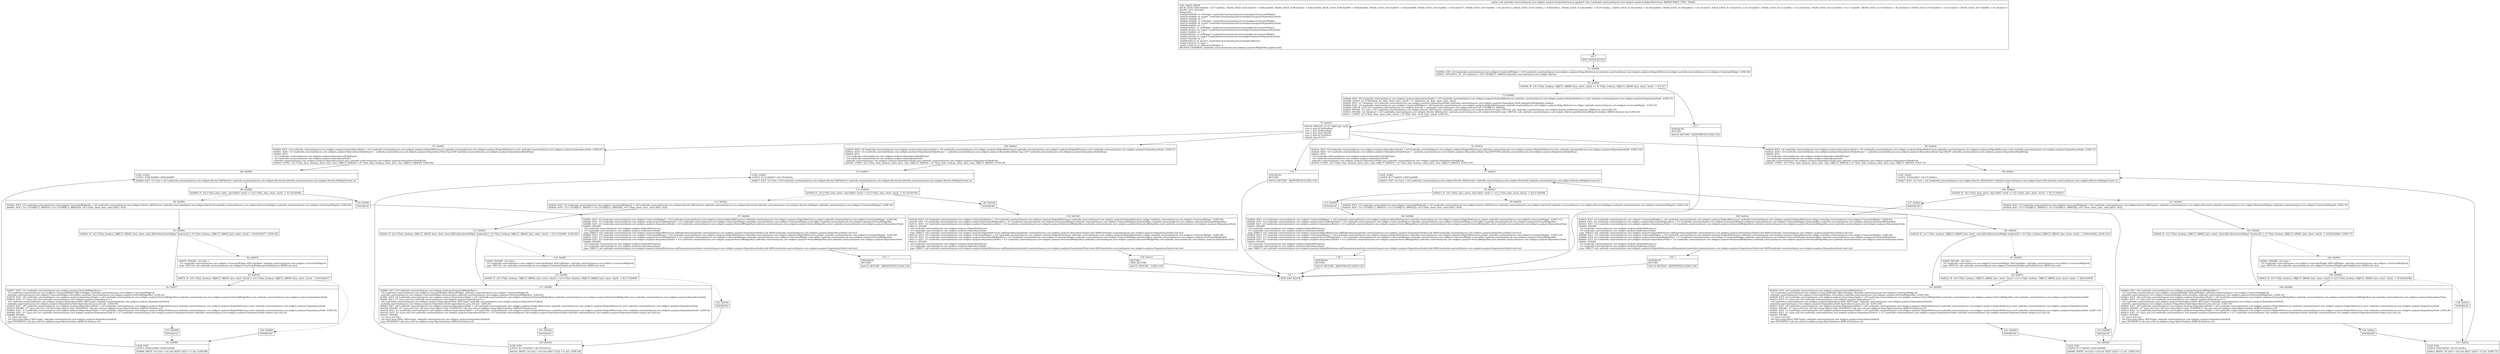 digraph "CFG forandroidx.constraintlayout.core.widgets.analyzer.HelperReferences.apply()V" {
Node_69 [shape=record,label="{69\:\ ?|MTH_ENTER_BLOCK\l}"];
Node_71 [shape=record,label="{71\:\ 0x0000|0x0000: IGET  (r0 I:androidx.constraintlayout.core.widgets.ConstraintWidget) = (r9 I:androidx.constraintlayout.core.widgets.analyzer.HelperReferences) androidx.constraintlayout.core.widgets.analyzer.HelperReferences.widget androidx.constraintlayout.core.widgets.ConstraintWidget  (LINE:50)\l0x0002: INSTANCE_OF  (r0 I:boolean) = (r0 I:??[OBJECT, ARRAY]) androidx.constraintlayout.core.widgets.Barrier \l}"];
Node_72 [shape=record,label="{72\:\ 0x0004|0x0004: IF  (r0 I:??[int, boolean, OBJECT, ARRAY, byte, short, char]) == (0 ??[int, boolean, OBJECT, ARRAY, byte, short, char])  \-\> B:133:? \l}"];
Node_73 [shape=record,label="{73\:\ 0x0006|0x0006: IGET  (r0 I:androidx.constraintlayout.core.widgets.analyzer.DependencyNode) = (r9 I:androidx.constraintlayout.core.widgets.analyzer.HelperReferences) androidx.constraintlayout.core.widgets.analyzer.HelperReferences.start androidx.constraintlayout.core.widgets.analyzer.DependencyNode  (LINE:51)\l0x0008: CONST  (r1 I:??[boolean, int, float, short, byte, char]) = (1 ??[boolean, int, float, short, byte, char]) \l0x0009: IPUT  (r1 I:boolean), (r0 I:androidx.constraintlayout.core.widgets.analyzer.DependencyNode) androidx.constraintlayout.core.widgets.analyzer.DependencyNode.delegateToWidgetRun boolean \l0x000b: IGET  (r0 I:androidx.constraintlayout.core.widgets.ConstraintWidget) = (r9 I:androidx.constraintlayout.core.widgets.analyzer.HelperReferences) androidx.constraintlayout.core.widgets.analyzer.HelperReferences.widget androidx.constraintlayout.core.widgets.ConstraintWidget  (LINE:52)\l0x000d: CHECK_CAST (r0 I:androidx.constraintlayout.core.widgets.Barrier) = (androidx.constraintlayout.core.widgets.Barrier) (r0 I:??[OBJECT, ARRAY]) \l0x000f: INVOKE  (r1 I:int) = (r0 I:androidx.constraintlayout.core.widgets.Barrier A[D('barrier' androidx.constraintlayout.core.widgets.Barrier)]) type: VIRTUAL call: androidx.constraintlayout.core.widgets.Barrier.getBarrierType():int A[MD:():int (m)] (LINE:53)\l0x0013: INVOKE  (r2 I:boolean) = (r0 I:androidx.constraintlayout.core.widgets.Barrier A[D('barrier' androidx.constraintlayout.core.widgets.Barrier)]) type: VIRTUAL call: androidx.constraintlayout.core.widgets.Barrier.getAllowsGoneWidget():boolean A[MD:():boolean (m)] (LINE:54)\l0x0017: CONST  (r3 I:??[int, float, short, byte, char]) = (8 ??[int, float, short, byte, char])  (LINE:55)\l}"];
Node_74 [shape=record,label="{74\:\ 0x0019|0x0019: SWITCH  (r1 I:?? A[D('type' int)])\l case 0: goto B:109:0x00e0\l case 1: goto B:98:0x00a0\l case 2: goto B:87:0x005f\l case 3: goto B:76:0x001e\l default: goto B:137:? \l}"];
Node_76 [shape=record,label="{76\:\ 0x001e|0x001e: IGET  (r4 I:androidx.constraintlayout.core.widgets.analyzer.DependencyNode) = (r9 I:androidx.constraintlayout.core.widgets.analyzer.HelperReferences) androidx.constraintlayout.core.widgets.analyzer.HelperReferences.start androidx.constraintlayout.core.widgets.analyzer.DependencyNode  (LINE:102)\l0x0020: SGET  (r5 I:androidx.constraintlayout.core.widgets.analyzer.DependencyNode$Type) =  androidx.constraintlayout.core.widgets.analyzer.DependencyNode.Type.BOTTOM androidx.constraintlayout.core.widgets.analyzer.DependencyNode$Type \l0x0022: IPUT  \l  (r5 I:androidx.constraintlayout.core.widgets.analyzer.DependencyNode$Type)\l  (r4 I:androidx.constraintlayout.core.widgets.analyzer.DependencyNode)\l androidx.constraintlayout.core.widgets.analyzer.DependencyNode.type androidx.constraintlayout.core.widgets.analyzer.DependencyNode$Type \l0x0024: CONST  (r4 I:??[int, float, boolean, short, byte, char, OBJECT, ARRAY]) = (0 ??[int, float, boolean, short, byte, char, OBJECT, ARRAY])  (LINE:103)\l}"];
Node_77 [shape=record,label="{77\:\ 0x0025|LOOP_START\lLOOP:0: B:77:0x0025\-\>B:85:0x0048\l|0x0025: IGET  (r5 I:int) = (r0 I:androidx.constraintlayout.core.widgets.Barrier A[D('barrier' androidx.constraintlayout.core.widgets.Barrier)]) androidx.constraintlayout.core.widgets.Barrier.mWidgetsCount int \l}"];
Node_78 [shape=record,label="{78\:\ 0x0027|0x0027: IF  (r4 I:??[int, byte, short, char] A[D('i' int)]) \>= (r5 I:??[int, byte, short, char])  \-\> B:121:0x004b \l}"];
Node_79 [shape=record,label="{79\:\ 0x0029|0x0029: IGET  (r5 I:androidx.constraintlayout.core.widgets.ConstraintWidget[]) = (r0 I:androidx.constraintlayout.core.widgets.Barrier A[D('barrier' androidx.constraintlayout.core.widgets.Barrier)]) androidx.constraintlayout.core.widgets.Barrier.mWidgets androidx.constraintlayout.core.widgets.ConstraintWidget[]  (LINE:104)\l0x002b: AGET  (r5 I:??[OBJECT, ARRAY]) = (r5 I:??[OBJECT, ARRAY][]), (r4 I:??[int, short, byte, char] A[D('i' int)]) \l}"];
Node_80 [shape=record,label="{80\:\ 0x002d|0x002d: IF  (r2 I:??[int, boolean, OBJECT, ARRAY, byte, short, char] A[D('allowsGoneWidget' boolean)]) != (0 ??[int, boolean, OBJECT, ARRAY, byte, short, char])  \-\> B:84:0x0036  (LINE:105)\l}"];
Node_81 [shape=record,label="{81\:\ 0x002f|0x002f: INVOKE  (r6 I:int) = \l  (r5 I:androidx.constraintlayout.core.widgets.ConstraintWidget A[D('refwidget' androidx.constraintlayout.core.widgets.ConstraintWidget)])\l type: VIRTUAL call: androidx.constraintlayout.core.widgets.ConstraintWidget.getVisibility():int A[MD:():int (m)]\l}"];
Node_82 [shape=record,label="{82\:\ 0x0033|0x0033: IF  (r6 I:??[int, boolean, OBJECT, ARRAY, byte, short, char]) != (r3 I:??[int, boolean, OBJECT, ARRAY, byte, short, char])  \-\> B:84:0x0036 \l}"];
Node_123 [shape=record,label="{123\:\ 0x0048|SYNTHETIC\l}"];
Node_85 [shape=record,label="{85\:\ 0x0048|LOOP_END\lLOOP:0: B:77:0x0025\-\>B:85:0x0048\l|0x0048: ARITH  (r4 I:int) = (r4 I:int A[D('i' int)]) + (1 int)  (LINE:103)\l}"];
Node_84 [shape=record,label="{84\:\ 0x0036|0x0036: IGET  (r6 I:androidx.constraintlayout.core.widgets.analyzer.VerticalWidgetRun) = \l  (r5 I:androidx.constraintlayout.core.widgets.ConstraintWidget A[D('refwidget' androidx.constraintlayout.core.widgets.ConstraintWidget)])\l androidx.constraintlayout.core.widgets.ConstraintWidget.verticalRun androidx.constraintlayout.core.widgets.analyzer.VerticalWidgetRun  (LINE:108)\l0x0038: IGET  (r6 I:androidx.constraintlayout.core.widgets.analyzer.DependencyNode) = (r6 I:androidx.constraintlayout.core.widgets.analyzer.VerticalWidgetRun) androidx.constraintlayout.core.widgets.analyzer.VerticalWidgetRun.end androidx.constraintlayout.core.widgets.analyzer.DependencyNode \l0x003a: IGET  (r7 I:java.util.List\<androidx.constraintlayout.core.widgets.analyzer.Dependency\>) = \l  (r6 I:androidx.constraintlayout.core.widgets.analyzer.DependencyNode A[D('target' androidx.constraintlayout.core.widgets.analyzer.DependencyNode)])\l androidx.constraintlayout.core.widgets.analyzer.DependencyNode.dependencies java.util.List  (LINE:109)\l0x003c: IGET  (r8 I:androidx.constraintlayout.core.widgets.analyzer.DependencyNode) = (r9 I:androidx.constraintlayout.core.widgets.analyzer.HelperReferences) androidx.constraintlayout.core.widgets.analyzer.HelperReferences.start androidx.constraintlayout.core.widgets.analyzer.DependencyNode \l0x003e: INVOKE  (r7 I:java.util.List), (r8 I:java.lang.Object) type: INTERFACE call: java.util.List.add(java.lang.Object):boolean A[MD:(E):boolean (c)]\l0x0041: IGET  (r7 I:androidx.constraintlayout.core.widgets.analyzer.DependencyNode) = (r9 I:androidx.constraintlayout.core.widgets.analyzer.HelperReferences) androidx.constraintlayout.core.widgets.analyzer.HelperReferences.start androidx.constraintlayout.core.widgets.analyzer.DependencyNode  (LINE:110)\l0x0043: IGET  (r7 I:java.util.List\<androidx.constraintlayout.core.widgets.analyzer.DependencyNode\>) = (r7 I:androidx.constraintlayout.core.widgets.analyzer.DependencyNode) androidx.constraintlayout.core.widgets.analyzer.DependencyNode.targets java.util.List \l0x0045: INVOKE  \l  (r7 I:java.util.List)\l  (r6 I:java.lang.Object A[D('target' androidx.constraintlayout.core.widgets.analyzer.DependencyNode)])\l type: INTERFACE call: java.util.List.add(java.lang.Object):boolean A[MD:(E):boolean (c)]\l}"];
Node_122 [shape=record,label="{122\:\ 0x0048|SYNTHETIC\l}"];
Node_121 [shape=record,label="{121\:\ 0x004b|SYNTHETIC\l}"];
Node_86 [shape=record,label="{86\:\ 0x004b|0x004b: IGET  (r3 I:androidx.constraintlayout.core.widgets.ConstraintWidget) = (r9 I:androidx.constraintlayout.core.widgets.analyzer.HelperReferences) androidx.constraintlayout.core.widgets.analyzer.HelperReferences.widget androidx.constraintlayout.core.widgets.ConstraintWidget  (LINE:113)\l0x004d: IGET  (r3 I:androidx.constraintlayout.core.widgets.analyzer.VerticalWidgetRun) = (r3 I:androidx.constraintlayout.core.widgets.ConstraintWidget) androidx.constraintlayout.core.widgets.ConstraintWidget.verticalRun androidx.constraintlayout.core.widgets.analyzer.VerticalWidgetRun \l0x004f: IGET  (r3 I:androidx.constraintlayout.core.widgets.analyzer.DependencyNode) = (r3 I:androidx.constraintlayout.core.widgets.analyzer.VerticalWidgetRun) androidx.constraintlayout.core.widgets.analyzer.VerticalWidgetRun.start androidx.constraintlayout.core.widgets.analyzer.DependencyNode \l0x0051: INVOKE  \l  (r9 I:androidx.constraintlayout.core.widgets.analyzer.HelperReferences)\l  (r3 I:androidx.constraintlayout.core.widgets.analyzer.DependencyNode)\l type: DIRECT call: androidx.constraintlayout.core.widgets.analyzer.HelperReferences.addDependency(androidx.constraintlayout.core.widgets.analyzer.DependencyNode):void A[MD:(androidx.constraintlayout.core.widgets.analyzer.DependencyNode):void (m)]\l0x0054: IGET  (r3 I:androidx.constraintlayout.core.widgets.ConstraintWidget) = (r9 I:androidx.constraintlayout.core.widgets.analyzer.HelperReferences) androidx.constraintlayout.core.widgets.analyzer.HelperReferences.widget androidx.constraintlayout.core.widgets.ConstraintWidget  (LINE:114)\l0x0056: IGET  (r3 I:androidx.constraintlayout.core.widgets.analyzer.VerticalWidgetRun) = (r3 I:androidx.constraintlayout.core.widgets.ConstraintWidget) androidx.constraintlayout.core.widgets.ConstraintWidget.verticalRun androidx.constraintlayout.core.widgets.analyzer.VerticalWidgetRun \l0x0058: IGET  (r3 I:androidx.constraintlayout.core.widgets.analyzer.DependencyNode) = (r3 I:androidx.constraintlayout.core.widgets.analyzer.VerticalWidgetRun) androidx.constraintlayout.core.widgets.analyzer.VerticalWidgetRun.end androidx.constraintlayout.core.widgets.analyzer.DependencyNode \l0x005a: INVOKE  \l  (r9 I:androidx.constraintlayout.core.widgets.analyzer.HelperReferences)\l  (r3 I:androidx.constraintlayout.core.widgets.analyzer.DependencyNode)\l type: DIRECT call: androidx.constraintlayout.core.widgets.analyzer.HelperReferences.addDependency(androidx.constraintlayout.core.widgets.analyzer.DependencyNode):void A[MD:(androidx.constraintlayout.core.widgets.analyzer.DependencyNode):void (m)]\l}"];
Node_134 [shape=record,label="{134\:\ ?|SYNTHETIC\lRETURN\l|0x011f: RETURN   A[SYNTHETIC] (LINE:118)\l}"];
Node_70 [shape=record,label="{70\:\ ?|MTH_EXIT_BLOCK\l}"];
Node_87 [shape=record,label="{87\:\ 0x005f|0x005f: IGET  (r4 I:androidx.constraintlayout.core.widgets.analyzer.DependencyNode) = (r9 I:androidx.constraintlayout.core.widgets.analyzer.HelperReferences) androidx.constraintlayout.core.widgets.analyzer.HelperReferences.start androidx.constraintlayout.core.widgets.analyzer.DependencyNode  (LINE:87)\l0x0061: SGET  (r5 I:androidx.constraintlayout.core.widgets.analyzer.DependencyNode$Type) =  androidx.constraintlayout.core.widgets.analyzer.DependencyNode.Type.TOP androidx.constraintlayout.core.widgets.analyzer.DependencyNode$Type \l0x0063: IPUT  \l  (r5 I:androidx.constraintlayout.core.widgets.analyzer.DependencyNode$Type)\l  (r4 I:androidx.constraintlayout.core.widgets.analyzer.DependencyNode)\l androidx.constraintlayout.core.widgets.analyzer.DependencyNode.type androidx.constraintlayout.core.widgets.analyzer.DependencyNode$Type \l0x0065: CONST  (r4 I:??[int, float, boolean, short, byte, char, OBJECT, ARRAY]) = (0 ??[int, float, boolean, short, byte, char, OBJECT, ARRAY])  (LINE:88)\l}"];
Node_88 [shape=record,label="{88\:\ 0x0066|LOOP_START\lLOOP:1: B:88:0x0066\-\>B:96:0x0089\l|0x0066: IGET  (r5 I:int) = (r0 I:androidx.constraintlayout.core.widgets.Barrier A[D('barrier' androidx.constraintlayout.core.widgets.Barrier)]) androidx.constraintlayout.core.widgets.Barrier.mWidgetsCount int \l}"];
Node_89 [shape=record,label="{89\:\ 0x0068|0x0068: IF  (r4 I:??[int, byte, short, char] A[D('i' int)]) \>= (r5 I:??[int, byte, short, char])  \-\> B:124:0x008c \l}"];
Node_90 [shape=record,label="{90\:\ 0x006a|0x006a: IGET  (r5 I:androidx.constraintlayout.core.widgets.ConstraintWidget[]) = (r0 I:androidx.constraintlayout.core.widgets.Barrier A[D('barrier' androidx.constraintlayout.core.widgets.Barrier)]) androidx.constraintlayout.core.widgets.Barrier.mWidgets androidx.constraintlayout.core.widgets.ConstraintWidget[]  (LINE:89)\l0x006c: AGET  (r5 I:??[OBJECT, ARRAY]) = (r5 I:??[OBJECT, ARRAY][]), (r4 I:??[int, short, byte, char] A[D('i' int)]) \l}"];
Node_91 [shape=record,label="{91\:\ 0x006e|0x006e: IF  (r2 I:??[int, boolean, OBJECT, ARRAY, byte, short, char] A[D('allowsGoneWidget' boolean)]) != (0 ??[int, boolean, OBJECT, ARRAY, byte, short, char])  \-\> B:95:0x0077  (LINE:90)\l}"];
Node_92 [shape=record,label="{92\:\ 0x0070|0x0070: INVOKE  (r6 I:int) = \l  (r5 I:androidx.constraintlayout.core.widgets.ConstraintWidget A[D('refwidget' androidx.constraintlayout.core.widgets.ConstraintWidget)])\l type: VIRTUAL call: androidx.constraintlayout.core.widgets.ConstraintWidget.getVisibility():int A[MD:():int (m)]\l}"];
Node_93 [shape=record,label="{93\:\ 0x0074|0x0074: IF  (r6 I:??[int, boolean, OBJECT, ARRAY, byte, short, char]) != (r3 I:??[int, boolean, OBJECT, ARRAY, byte, short, char])  \-\> B:95:0x0077 \l}"];
Node_126 [shape=record,label="{126\:\ 0x0089|SYNTHETIC\l}"];
Node_96 [shape=record,label="{96\:\ 0x0089|LOOP_END\lLOOP:1: B:88:0x0066\-\>B:96:0x0089\l|0x0089: ARITH  (r4 I:int) = (r4 I:int A[D('i' int)]) + (1 int)  (LINE:88)\l}"];
Node_95 [shape=record,label="{95\:\ 0x0077|0x0077: IGET  (r6 I:androidx.constraintlayout.core.widgets.analyzer.VerticalWidgetRun) = \l  (r5 I:androidx.constraintlayout.core.widgets.ConstraintWidget A[D('refwidget' androidx.constraintlayout.core.widgets.ConstraintWidget)])\l androidx.constraintlayout.core.widgets.ConstraintWidget.verticalRun androidx.constraintlayout.core.widgets.analyzer.VerticalWidgetRun  (LINE:93)\l0x0079: IGET  (r6 I:androidx.constraintlayout.core.widgets.analyzer.DependencyNode) = (r6 I:androidx.constraintlayout.core.widgets.analyzer.VerticalWidgetRun) androidx.constraintlayout.core.widgets.analyzer.VerticalWidgetRun.start androidx.constraintlayout.core.widgets.analyzer.DependencyNode \l0x007b: IGET  (r7 I:java.util.List\<androidx.constraintlayout.core.widgets.analyzer.Dependency\>) = \l  (r6 I:androidx.constraintlayout.core.widgets.analyzer.DependencyNode A[D('target' androidx.constraintlayout.core.widgets.analyzer.DependencyNode)])\l androidx.constraintlayout.core.widgets.analyzer.DependencyNode.dependencies java.util.List  (LINE:94)\l0x007d: IGET  (r8 I:androidx.constraintlayout.core.widgets.analyzer.DependencyNode) = (r9 I:androidx.constraintlayout.core.widgets.analyzer.HelperReferences) androidx.constraintlayout.core.widgets.analyzer.HelperReferences.start androidx.constraintlayout.core.widgets.analyzer.DependencyNode \l0x007f: INVOKE  (r7 I:java.util.List), (r8 I:java.lang.Object) type: INTERFACE call: java.util.List.add(java.lang.Object):boolean A[MD:(E):boolean (c)]\l0x0082: IGET  (r7 I:androidx.constraintlayout.core.widgets.analyzer.DependencyNode) = (r9 I:androidx.constraintlayout.core.widgets.analyzer.HelperReferences) androidx.constraintlayout.core.widgets.analyzer.HelperReferences.start androidx.constraintlayout.core.widgets.analyzer.DependencyNode  (LINE:95)\l0x0084: IGET  (r7 I:java.util.List\<androidx.constraintlayout.core.widgets.analyzer.DependencyNode\>) = (r7 I:androidx.constraintlayout.core.widgets.analyzer.DependencyNode) androidx.constraintlayout.core.widgets.analyzer.DependencyNode.targets java.util.List \l0x0086: INVOKE  \l  (r7 I:java.util.List)\l  (r6 I:java.lang.Object A[D('target' androidx.constraintlayout.core.widgets.analyzer.DependencyNode)])\l type: INTERFACE call: java.util.List.add(java.lang.Object):boolean A[MD:(E):boolean (c)]\l}"];
Node_125 [shape=record,label="{125\:\ 0x0089|SYNTHETIC\l}"];
Node_124 [shape=record,label="{124\:\ 0x008c|SYNTHETIC\l}"];
Node_97 [shape=record,label="{97\:\ 0x008c|0x008c: IGET  (r3 I:androidx.constraintlayout.core.widgets.ConstraintWidget) = (r9 I:androidx.constraintlayout.core.widgets.analyzer.HelperReferences) androidx.constraintlayout.core.widgets.analyzer.HelperReferences.widget androidx.constraintlayout.core.widgets.ConstraintWidget  (LINE:98)\l0x008e: IGET  (r3 I:androidx.constraintlayout.core.widgets.analyzer.VerticalWidgetRun) = (r3 I:androidx.constraintlayout.core.widgets.ConstraintWidget) androidx.constraintlayout.core.widgets.ConstraintWidget.verticalRun androidx.constraintlayout.core.widgets.analyzer.VerticalWidgetRun \l0x0090: IGET  (r3 I:androidx.constraintlayout.core.widgets.analyzer.DependencyNode) = (r3 I:androidx.constraintlayout.core.widgets.analyzer.VerticalWidgetRun) androidx.constraintlayout.core.widgets.analyzer.VerticalWidgetRun.start androidx.constraintlayout.core.widgets.analyzer.DependencyNode \l0x0092: INVOKE  \l  (r9 I:androidx.constraintlayout.core.widgets.analyzer.HelperReferences)\l  (r3 I:androidx.constraintlayout.core.widgets.analyzer.DependencyNode)\l type: DIRECT call: androidx.constraintlayout.core.widgets.analyzer.HelperReferences.addDependency(androidx.constraintlayout.core.widgets.analyzer.DependencyNode):void A[MD:(androidx.constraintlayout.core.widgets.analyzer.DependencyNode):void (m)]\l0x0095: IGET  (r3 I:androidx.constraintlayout.core.widgets.ConstraintWidget) = (r9 I:androidx.constraintlayout.core.widgets.analyzer.HelperReferences) androidx.constraintlayout.core.widgets.analyzer.HelperReferences.widget androidx.constraintlayout.core.widgets.ConstraintWidget  (LINE:99)\l0x0097: IGET  (r3 I:androidx.constraintlayout.core.widgets.analyzer.VerticalWidgetRun) = (r3 I:androidx.constraintlayout.core.widgets.ConstraintWidget) androidx.constraintlayout.core.widgets.ConstraintWidget.verticalRun androidx.constraintlayout.core.widgets.analyzer.VerticalWidgetRun \l0x0099: IGET  (r3 I:androidx.constraintlayout.core.widgets.analyzer.DependencyNode) = (r3 I:androidx.constraintlayout.core.widgets.analyzer.VerticalWidgetRun) androidx.constraintlayout.core.widgets.analyzer.VerticalWidgetRun.end androidx.constraintlayout.core.widgets.analyzer.DependencyNode \l0x009b: INVOKE  \l  (r9 I:androidx.constraintlayout.core.widgets.analyzer.HelperReferences)\l  (r3 I:androidx.constraintlayout.core.widgets.analyzer.DependencyNode)\l type: DIRECT call: androidx.constraintlayout.core.widgets.analyzer.HelperReferences.addDependency(androidx.constraintlayout.core.widgets.analyzer.DependencyNode):void A[MD:(androidx.constraintlayout.core.widgets.analyzer.DependencyNode):void (m)]\l}"];
Node_135 [shape=record,label="{135\:\ ?|SYNTHETIC\lRETURN\l|0x011f: RETURN   A[SYNTHETIC] (LINE:118)\l}"];
Node_98 [shape=record,label="{98\:\ 0x00a0|0x00a0: IGET  (r4 I:androidx.constraintlayout.core.widgets.analyzer.DependencyNode) = (r9 I:androidx.constraintlayout.core.widgets.analyzer.HelperReferences) androidx.constraintlayout.core.widgets.analyzer.HelperReferences.start androidx.constraintlayout.core.widgets.analyzer.DependencyNode  (LINE:72)\l0x00a2: SGET  (r5 I:androidx.constraintlayout.core.widgets.analyzer.DependencyNode$Type) =  androidx.constraintlayout.core.widgets.analyzer.DependencyNode.Type.RIGHT androidx.constraintlayout.core.widgets.analyzer.DependencyNode$Type \l0x00a4: IPUT  \l  (r5 I:androidx.constraintlayout.core.widgets.analyzer.DependencyNode$Type)\l  (r4 I:androidx.constraintlayout.core.widgets.analyzer.DependencyNode)\l androidx.constraintlayout.core.widgets.analyzer.DependencyNode.type androidx.constraintlayout.core.widgets.analyzer.DependencyNode$Type \l0x00a6: CONST  (r4 I:??[int, float, boolean, short, byte, char, OBJECT, ARRAY]) = (0 ??[int, float, boolean, short, byte, char, OBJECT, ARRAY])  (LINE:73)\l}"];
Node_99 [shape=record,label="{99\:\ 0x00a7|LOOP_START\lLOOP:2: B:99:0x00a7\-\>B:107:0x00ca\l|0x00a7: IGET  (r5 I:int) = (r0 I:androidx.constraintlayout.core.widgets.Barrier A[D('barrier' androidx.constraintlayout.core.widgets.Barrier)]) androidx.constraintlayout.core.widgets.Barrier.mWidgetsCount int \l}"];
Node_100 [shape=record,label="{100\:\ 0x00a9|0x00a9: IF  (r4 I:??[int, byte, short, char] A[D('i' int)]) \>= (r5 I:??[int, byte, short, char])  \-\> B:127:0x00cd \l}"];
Node_101 [shape=record,label="{101\:\ 0x00ab|0x00ab: IGET  (r5 I:androidx.constraintlayout.core.widgets.ConstraintWidget[]) = (r0 I:androidx.constraintlayout.core.widgets.Barrier A[D('barrier' androidx.constraintlayout.core.widgets.Barrier)]) androidx.constraintlayout.core.widgets.Barrier.mWidgets androidx.constraintlayout.core.widgets.ConstraintWidget[]  (LINE:74)\l0x00ad: AGET  (r5 I:??[OBJECT, ARRAY]) = (r5 I:??[OBJECT, ARRAY][]), (r4 I:??[int, short, byte, char] A[D('i' int)]) \l}"];
Node_102 [shape=record,label="{102\:\ 0x00af|0x00af: IF  (r2 I:??[int, boolean, OBJECT, ARRAY, byte, short, char] A[D('allowsGoneWidget' boolean)]) != (0 ??[int, boolean, OBJECT, ARRAY, byte, short, char])  \-\> B:106:0x00b8  (LINE:75)\l}"];
Node_103 [shape=record,label="{103\:\ 0x00b1|0x00b1: INVOKE  (r6 I:int) = \l  (r5 I:androidx.constraintlayout.core.widgets.ConstraintWidget A[D('refWidget' androidx.constraintlayout.core.widgets.ConstraintWidget)])\l type: VIRTUAL call: androidx.constraintlayout.core.widgets.ConstraintWidget.getVisibility():int A[MD:():int (m)]\l}"];
Node_104 [shape=record,label="{104\:\ 0x00b5|0x00b5: IF  (r6 I:??[int, boolean, OBJECT, ARRAY, byte, short, char]) != (r3 I:??[int, boolean, OBJECT, ARRAY, byte, short, char])  \-\> B:106:0x00b8 \l}"];
Node_129 [shape=record,label="{129\:\ 0x00ca|SYNTHETIC\l}"];
Node_107 [shape=record,label="{107\:\ 0x00ca|LOOP_END\lLOOP:2: B:99:0x00a7\-\>B:107:0x00ca\l|0x00ca: ARITH  (r4 I:int) = (r4 I:int A[D('i' int)]) + (1 int)  (LINE:73)\l}"];
Node_106 [shape=record,label="{106\:\ 0x00b8|0x00b8: IGET  (r6 I:androidx.constraintlayout.core.widgets.analyzer.HorizontalWidgetRun) = \l  (r5 I:androidx.constraintlayout.core.widgets.ConstraintWidget A[D('refWidget' androidx.constraintlayout.core.widgets.ConstraintWidget)])\l androidx.constraintlayout.core.widgets.ConstraintWidget.horizontalRun androidx.constraintlayout.core.widgets.analyzer.HorizontalWidgetRun  (LINE:78)\l0x00ba: IGET  (r6 I:androidx.constraintlayout.core.widgets.analyzer.DependencyNode) = (r6 I:androidx.constraintlayout.core.widgets.analyzer.HorizontalWidgetRun) androidx.constraintlayout.core.widgets.analyzer.HorizontalWidgetRun.end androidx.constraintlayout.core.widgets.analyzer.DependencyNode \l0x00bc: IGET  (r7 I:java.util.List\<androidx.constraintlayout.core.widgets.analyzer.Dependency\>) = \l  (r6 I:androidx.constraintlayout.core.widgets.analyzer.DependencyNode A[D('target' androidx.constraintlayout.core.widgets.analyzer.DependencyNode)])\l androidx.constraintlayout.core.widgets.analyzer.DependencyNode.dependencies java.util.List  (LINE:79)\l0x00be: IGET  (r8 I:androidx.constraintlayout.core.widgets.analyzer.DependencyNode) = (r9 I:androidx.constraintlayout.core.widgets.analyzer.HelperReferences) androidx.constraintlayout.core.widgets.analyzer.HelperReferences.start androidx.constraintlayout.core.widgets.analyzer.DependencyNode \l0x00c0: INVOKE  (r7 I:java.util.List), (r8 I:java.lang.Object) type: INTERFACE call: java.util.List.add(java.lang.Object):boolean A[MD:(E):boolean (c)]\l0x00c3: IGET  (r7 I:androidx.constraintlayout.core.widgets.analyzer.DependencyNode) = (r9 I:androidx.constraintlayout.core.widgets.analyzer.HelperReferences) androidx.constraintlayout.core.widgets.analyzer.HelperReferences.start androidx.constraintlayout.core.widgets.analyzer.DependencyNode  (LINE:80)\l0x00c5: IGET  (r7 I:java.util.List\<androidx.constraintlayout.core.widgets.analyzer.DependencyNode\>) = (r7 I:androidx.constraintlayout.core.widgets.analyzer.DependencyNode) androidx.constraintlayout.core.widgets.analyzer.DependencyNode.targets java.util.List \l0x00c7: INVOKE  \l  (r7 I:java.util.List)\l  (r6 I:java.lang.Object A[D('target' androidx.constraintlayout.core.widgets.analyzer.DependencyNode)])\l type: INTERFACE call: java.util.List.add(java.lang.Object):boolean A[MD:(E):boolean (c)]\l}"];
Node_128 [shape=record,label="{128\:\ 0x00ca|SYNTHETIC\l}"];
Node_127 [shape=record,label="{127\:\ 0x00cd|SYNTHETIC\l}"];
Node_108 [shape=record,label="{108\:\ 0x00cd|0x00cd: IGET  (r3 I:androidx.constraintlayout.core.widgets.ConstraintWidget) = (r9 I:androidx.constraintlayout.core.widgets.analyzer.HelperReferences) androidx.constraintlayout.core.widgets.analyzer.HelperReferences.widget androidx.constraintlayout.core.widgets.ConstraintWidget  (LINE:83)\l0x00cf: IGET  (r3 I:androidx.constraintlayout.core.widgets.analyzer.HorizontalWidgetRun) = (r3 I:androidx.constraintlayout.core.widgets.ConstraintWidget) androidx.constraintlayout.core.widgets.ConstraintWidget.horizontalRun androidx.constraintlayout.core.widgets.analyzer.HorizontalWidgetRun \l0x00d1: IGET  (r3 I:androidx.constraintlayout.core.widgets.analyzer.DependencyNode) = (r3 I:androidx.constraintlayout.core.widgets.analyzer.HorizontalWidgetRun) androidx.constraintlayout.core.widgets.analyzer.HorizontalWidgetRun.start androidx.constraintlayout.core.widgets.analyzer.DependencyNode \l0x00d3: INVOKE  \l  (r9 I:androidx.constraintlayout.core.widgets.analyzer.HelperReferences)\l  (r3 I:androidx.constraintlayout.core.widgets.analyzer.DependencyNode)\l type: DIRECT call: androidx.constraintlayout.core.widgets.analyzer.HelperReferences.addDependency(androidx.constraintlayout.core.widgets.analyzer.DependencyNode):void A[MD:(androidx.constraintlayout.core.widgets.analyzer.DependencyNode):void (m)]\l0x00d6: IGET  (r3 I:androidx.constraintlayout.core.widgets.ConstraintWidget) = (r9 I:androidx.constraintlayout.core.widgets.analyzer.HelperReferences) androidx.constraintlayout.core.widgets.analyzer.HelperReferences.widget androidx.constraintlayout.core.widgets.ConstraintWidget  (LINE:84)\l0x00d8: IGET  (r3 I:androidx.constraintlayout.core.widgets.analyzer.HorizontalWidgetRun) = (r3 I:androidx.constraintlayout.core.widgets.ConstraintWidget) androidx.constraintlayout.core.widgets.ConstraintWidget.horizontalRun androidx.constraintlayout.core.widgets.analyzer.HorizontalWidgetRun \l0x00da: IGET  (r3 I:androidx.constraintlayout.core.widgets.analyzer.DependencyNode) = (r3 I:androidx.constraintlayout.core.widgets.analyzer.HorizontalWidgetRun) androidx.constraintlayout.core.widgets.analyzer.HorizontalWidgetRun.end androidx.constraintlayout.core.widgets.analyzer.DependencyNode \l0x00dc: INVOKE  \l  (r9 I:androidx.constraintlayout.core.widgets.analyzer.HelperReferences)\l  (r3 I:androidx.constraintlayout.core.widgets.analyzer.DependencyNode)\l type: DIRECT call: androidx.constraintlayout.core.widgets.analyzer.HelperReferences.addDependency(androidx.constraintlayout.core.widgets.analyzer.DependencyNode):void A[MD:(androidx.constraintlayout.core.widgets.analyzer.DependencyNode):void (m)]\l}"];
Node_136 [shape=record,label="{136\:\ ?|SYNTHETIC\lRETURN\l|0x011f: RETURN   A[SYNTHETIC] (LINE:118)\l}"];
Node_109 [shape=record,label="{109\:\ 0x00e0|0x00e0: IGET  (r4 I:androidx.constraintlayout.core.widgets.analyzer.DependencyNode) = (r9 I:androidx.constraintlayout.core.widgets.analyzer.HelperReferences) androidx.constraintlayout.core.widgets.analyzer.HelperReferences.start androidx.constraintlayout.core.widgets.analyzer.DependencyNode  (LINE:57)\l0x00e2: SGET  (r5 I:androidx.constraintlayout.core.widgets.analyzer.DependencyNode$Type) =  androidx.constraintlayout.core.widgets.analyzer.DependencyNode.Type.LEFT androidx.constraintlayout.core.widgets.analyzer.DependencyNode$Type \l0x00e4: IPUT  \l  (r5 I:androidx.constraintlayout.core.widgets.analyzer.DependencyNode$Type)\l  (r4 I:androidx.constraintlayout.core.widgets.analyzer.DependencyNode)\l androidx.constraintlayout.core.widgets.analyzer.DependencyNode.type androidx.constraintlayout.core.widgets.analyzer.DependencyNode$Type \l0x00e6: CONST  (r4 I:??[int, float, boolean, short, byte, char, OBJECT, ARRAY]) = (0 ??[int, float, boolean, short, byte, char, OBJECT, ARRAY])  (LINE:58)\l}"];
Node_110 [shape=record,label="{110\:\ 0x00e7|LOOP_START\lLOOP:3: B:110:0x00e7\-\>B:118:0x010a\l|0x00e7: IGET  (r5 I:int) = (r0 I:androidx.constraintlayout.core.widgets.Barrier A[D('barrier' androidx.constraintlayout.core.widgets.Barrier)]) androidx.constraintlayout.core.widgets.Barrier.mWidgetsCount int \l}"];
Node_111 [shape=record,label="{111\:\ 0x00e9|0x00e9: IF  (r4 I:??[int, byte, short, char] A[D('i' int)]) \>= (r5 I:??[int, byte, short, char])  \-\> B:130:0x010d \l}"];
Node_112 [shape=record,label="{112\:\ 0x00eb|0x00eb: IGET  (r5 I:androidx.constraintlayout.core.widgets.ConstraintWidget[]) = (r0 I:androidx.constraintlayout.core.widgets.Barrier A[D('barrier' androidx.constraintlayout.core.widgets.Barrier)]) androidx.constraintlayout.core.widgets.Barrier.mWidgets androidx.constraintlayout.core.widgets.ConstraintWidget[]  (LINE:59)\l0x00ed: AGET  (r5 I:??[OBJECT, ARRAY]) = (r5 I:??[OBJECT, ARRAY][]), (r4 I:??[int, short, byte, char] A[D('i' int)]) \l}"];
Node_113 [shape=record,label="{113\:\ 0x00ef|0x00ef: IF  (r2 I:??[int, boolean, OBJECT, ARRAY, byte, short, char] A[D('allowsGoneWidget' boolean)]) != (0 ??[int, boolean, OBJECT, ARRAY, byte, short, char])  \-\> B:117:0x00f8  (LINE:60)\l}"];
Node_114 [shape=record,label="{114\:\ 0x00f1|0x00f1: INVOKE  (r6 I:int) = \l  (r5 I:androidx.constraintlayout.core.widgets.ConstraintWidget A[D('refWidget' androidx.constraintlayout.core.widgets.ConstraintWidget)])\l type: VIRTUAL call: androidx.constraintlayout.core.widgets.ConstraintWidget.getVisibility():int A[MD:():int (m)]\l}"];
Node_115 [shape=record,label="{115\:\ 0x00f5|0x00f5: IF  (r6 I:??[int, boolean, OBJECT, ARRAY, byte, short, char]) != (r3 I:??[int, boolean, OBJECT, ARRAY, byte, short, char])  \-\> B:117:0x00f8 \l}"];
Node_132 [shape=record,label="{132\:\ 0x010a|SYNTHETIC\l}"];
Node_118 [shape=record,label="{118\:\ 0x010a|LOOP_END\lLOOP:3: B:110:0x00e7\-\>B:118:0x010a\l|0x010a: ARITH  (r4 I:int) = (r4 I:int A[D('i' int)]) + (1 int)  (LINE:58)\l}"];
Node_117 [shape=record,label="{117\:\ 0x00f8|0x00f8: IGET  (r6 I:androidx.constraintlayout.core.widgets.analyzer.HorizontalWidgetRun) = \l  (r5 I:androidx.constraintlayout.core.widgets.ConstraintWidget A[D('refWidget' androidx.constraintlayout.core.widgets.ConstraintWidget)])\l androidx.constraintlayout.core.widgets.ConstraintWidget.horizontalRun androidx.constraintlayout.core.widgets.analyzer.HorizontalWidgetRun  (LINE:63)\l0x00fa: IGET  (r6 I:androidx.constraintlayout.core.widgets.analyzer.DependencyNode) = (r6 I:androidx.constraintlayout.core.widgets.analyzer.HorizontalWidgetRun) androidx.constraintlayout.core.widgets.analyzer.HorizontalWidgetRun.start androidx.constraintlayout.core.widgets.analyzer.DependencyNode \l0x00fc: IGET  (r7 I:java.util.List\<androidx.constraintlayout.core.widgets.analyzer.Dependency\>) = \l  (r6 I:androidx.constraintlayout.core.widgets.analyzer.DependencyNode A[D('target' androidx.constraintlayout.core.widgets.analyzer.DependencyNode)])\l androidx.constraintlayout.core.widgets.analyzer.DependencyNode.dependencies java.util.List  (LINE:64)\l0x00fe: IGET  (r8 I:androidx.constraintlayout.core.widgets.analyzer.DependencyNode) = (r9 I:androidx.constraintlayout.core.widgets.analyzer.HelperReferences) androidx.constraintlayout.core.widgets.analyzer.HelperReferences.start androidx.constraintlayout.core.widgets.analyzer.DependencyNode \l0x0100: INVOKE  (r7 I:java.util.List), (r8 I:java.lang.Object) type: INTERFACE call: java.util.List.add(java.lang.Object):boolean A[MD:(E):boolean (c)]\l0x0103: IGET  (r7 I:androidx.constraintlayout.core.widgets.analyzer.DependencyNode) = (r9 I:androidx.constraintlayout.core.widgets.analyzer.HelperReferences) androidx.constraintlayout.core.widgets.analyzer.HelperReferences.start androidx.constraintlayout.core.widgets.analyzer.DependencyNode  (LINE:65)\l0x0105: IGET  (r7 I:java.util.List\<androidx.constraintlayout.core.widgets.analyzer.DependencyNode\>) = (r7 I:androidx.constraintlayout.core.widgets.analyzer.DependencyNode) androidx.constraintlayout.core.widgets.analyzer.DependencyNode.targets java.util.List \l0x0107: INVOKE  \l  (r7 I:java.util.List)\l  (r6 I:java.lang.Object A[D('target' androidx.constraintlayout.core.widgets.analyzer.DependencyNode)])\l type: INTERFACE call: java.util.List.add(java.lang.Object):boolean A[MD:(E):boolean (c)]\l}"];
Node_131 [shape=record,label="{131\:\ 0x010a|SYNTHETIC\l}"];
Node_130 [shape=record,label="{130\:\ 0x010d|SYNTHETIC\l}"];
Node_119 [shape=record,label="{119\:\ 0x010d|0x010d: IGET  (r3 I:androidx.constraintlayout.core.widgets.ConstraintWidget) = (r9 I:androidx.constraintlayout.core.widgets.analyzer.HelperReferences) androidx.constraintlayout.core.widgets.analyzer.HelperReferences.widget androidx.constraintlayout.core.widgets.ConstraintWidget  (LINE:68)\l0x010f: IGET  (r3 I:androidx.constraintlayout.core.widgets.analyzer.HorizontalWidgetRun) = (r3 I:androidx.constraintlayout.core.widgets.ConstraintWidget) androidx.constraintlayout.core.widgets.ConstraintWidget.horizontalRun androidx.constraintlayout.core.widgets.analyzer.HorizontalWidgetRun \l0x0111: IGET  (r3 I:androidx.constraintlayout.core.widgets.analyzer.DependencyNode) = (r3 I:androidx.constraintlayout.core.widgets.analyzer.HorizontalWidgetRun) androidx.constraintlayout.core.widgets.analyzer.HorizontalWidgetRun.start androidx.constraintlayout.core.widgets.analyzer.DependencyNode \l0x0113: INVOKE  \l  (r9 I:androidx.constraintlayout.core.widgets.analyzer.HelperReferences)\l  (r3 I:androidx.constraintlayout.core.widgets.analyzer.DependencyNode)\l type: DIRECT call: androidx.constraintlayout.core.widgets.analyzer.HelperReferences.addDependency(androidx.constraintlayout.core.widgets.analyzer.DependencyNode):void A[MD:(androidx.constraintlayout.core.widgets.analyzer.DependencyNode):void (m)]\l0x0116: IGET  (r3 I:androidx.constraintlayout.core.widgets.ConstraintWidget) = (r9 I:androidx.constraintlayout.core.widgets.analyzer.HelperReferences) androidx.constraintlayout.core.widgets.analyzer.HelperReferences.widget androidx.constraintlayout.core.widgets.ConstraintWidget  (LINE:69)\l0x0118: IGET  (r3 I:androidx.constraintlayout.core.widgets.analyzer.HorizontalWidgetRun) = (r3 I:androidx.constraintlayout.core.widgets.ConstraintWidget) androidx.constraintlayout.core.widgets.ConstraintWidget.horizontalRun androidx.constraintlayout.core.widgets.analyzer.HorizontalWidgetRun \l0x011a: IGET  (r3 I:androidx.constraintlayout.core.widgets.analyzer.DependencyNode) = (r3 I:androidx.constraintlayout.core.widgets.analyzer.HorizontalWidgetRun) androidx.constraintlayout.core.widgets.analyzer.HorizontalWidgetRun.end androidx.constraintlayout.core.widgets.analyzer.DependencyNode \l0x011c: INVOKE  \l  (r9 I:androidx.constraintlayout.core.widgets.analyzer.HelperReferences)\l  (r3 I:androidx.constraintlayout.core.widgets.analyzer.DependencyNode)\l type: DIRECT call: androidx.constraintlayout.core.widgets.analyzer.HelperReferences.addDependency(androidx.constraintlayout.core.widgets.analyzer.DependencyNode):void A[MD:(androidx.constraintlayout.core.widgets.analyzer.DependencyNode):void (m)]\l}"];
Node_120 [shape=record,label="{120\:\ 0x011f|RETURN\lORIG_RETURN\l|0x011f: RETURN    (LINE:118)\l}"];
Node_137 [shape=record,label="{137\:\ ?|SYNTHETIC\lRETURN\l|0x011f: RETURN   A[SYNTHETIC] (LINE:118)\l}"];
Node_133 [shape=record,label="{133\:\ ?|SYNTHETIC\lRETURN\l|0x011f: RETURN   A[SYNTHETIC] (LINE:118)\l}"];
MethodNode[shape=record,label="{public void androidx.constraintlayout.core.widgets.analyzer.HelperReferences.apply((r9 'this' I:androidx.constraintlayout.core.widgets.analyzer.HelperReferences A[IMMUTABLE_TYPE, THIS]))  | USE_LINES_HINTS\lBACK_EDGE: B:85:0x0048 \-\> B:77:0x0025, CROSS_EDGE: B:82:0x0033 \-\> B:85:0x0048, CROSS_EDGE: B:80:0x002d \-\> B:84:0x0036, BACK_EDGE: B:96:0x0089 \-\> B:88:0x0066, CROSS_EDGE: B:93:0x0074 \-\> B:96:0x0089, CROSS_EDGE: B:91:0x006e \-\> B:95:0x0077, CROSS_EDGE: B:97:0x008c \-\> B:120:0x011f, BACK_EDGE: B:107:0x00ca \-\> B:99:0x00a7, CROSS_EDGE: B:104:0x00b5 \-\> B:107:0x00ca, CROSS_EDGE: B:102:0x00af \-\> B:106:0x00b8, CROSS_EDGE: B:108:0x00cd \-\> B:120:0x011f, BACK_EDGE: B:118:0x010a \-\> B:110:0x00e7, CROSS_EDGE: B:115:0x00f5 \-\> B:118:0x010a, CROSS_EDGE: B:113:0x00ef \-\> B:117:0x00f8, CROSS_EDGE: B:119:0x010d \-\> B:120:0x011f, CROSS_EDGE: B:74:0x0019 \-\> B:120:0x011f, CROSS_EDGE: B:72:0x0004 \-\> B:120:0x011f\lINLINE_NOT_NEEDED\lDebug Info:\l  0x002d\-0x0048: r5 'refwidget' Landroidx\/constraintlayout\/core\/widgets\/ConstraintWidget;\l  0x003a\-0x0048: r6 'target' Landroidx\/constraintlayout\/core\/widgets\/analyzer\/DependencyNode;\l  0x0025\-0x004b: r4 'i' I\l  0x006e\-0x0089: r5 'refwidget' Landroidx\/constraintlayout\/core\/widgets\/ConstraintWidget;\l  0x007b\-0x0089: r6 'target' Landroidx\/constraintlayout\/core\/widgets\/analyzer\/DependencyNode;\l  0x0066\-0x008c: r4 'i' I\l  0x00af\-0x00ca: r5 'refWidget' Landroidx\/constraintlayout\/core\/widgets\/ConstraintWidget;\l  0x00bc\-0x00ca: r6 'target' Landroidx\/constraintlayout\/core\/widgets\/analyzer\/DependencyNode;\l  0x00a7\-0x00cd: r4 'i' I\l  0x00ef\-0x010a: r5 'refWidget' Landroidx\/constraintlayout\/core\/widgets\/ConstraintWidget;\l  0x00fc\-0x010a: r6 'target' Landroidx\/constraintlayout\/core\/widgets\/analyzer\/DependencyNode;\l  0x00e7\-0x010d: r4 'i' I\l  0x000f\-0x011f: r0 'barrier' Landroidx\/constraintlayout\/core\/widgets\/Barrier;\l  0x0013\-0x011f: r1 'type' I\l  0x0017\-0x011f: r2 'allowsGoneWidget' Z\lMETHOD_OVERRIDE: [androidx.constraintlayout.core.widgets.analyzer.WidgetRun.apply():void]\l}"];
MethodNode -> Node_69;Node_69 -> Node_71;
Node_71 -> Node_72;
Node_72 -> Node_73[style=dashed];
Node_72 -> Node_133;
Node_73 -> Node_74;
Node_74 -> Node_76;
Node_74 -> Node_87;
Node_74 -> Node_98;
Node_74 -> Node_109;
Node_74 -> Node_137;
Node_76 -> Node_77;
Node_77 -> Node_78;
Node_78 -> Node_79[style=dashed];
Node_78 -> Node_121;
Node_79 -> Node_80;
Node_80 -> Node_81[style=dashed];
Node_80 -> Node_84;
Node_81 -> Node_82;
Node_82 -> Node_84;
Node_82 -> Node_123[style=dashed];
Node_123 -> Node_85;
Node_85 -> Node_77;
Node_84 -> Node_122;
Node_122 -> Node_85;
Node_121 -> Node_86;
Node_86 -> Node_134;
Node_134 -> Node_70;
Node_87 -> Node_88;
Node_88 -> Node_89;
Node_89 -> Node_90[style=dashed];
Node_89 -> Node_124;
Node_90 -> Node_91;
Node_91 -> Node_92[style=dashed];
Node_91 -> Node_95;
Node_92 -> Node_93;
Node_93 -> Node_95;
Node_93 -> Node_126[style=dashed];
Node_126 -> Node_96;
Node_96 -> Node_88;
Node_95 -> Node_125;
Node_125 -> Node_96;
Node_124 -> Node_97;
Node_97 -> Node_135;
Node_135 -> Node_70;
Node_98 -> Node_99;
Node_99 -> Node_100;
Node_100 -> Node_101[style=dashed];
Node_100 -> Node_127;
Node_101 -> Node_102;
Node_102 -> Node_103[style=dashed];
Node_102 -> Node_106;
Node_103 -> Node_104;
Node_104 -> Node_106;
Node_104 -> Node_129[style=dashed];
Node_129 -> Node_107;
Node_107 -> Node_99;
Node_106 -> Node_128;
Node_128 -> Node_107;
Node_127 -> Node_108;
Node_108 -> Node_136;
Node_136 -> Node_70;
Node_109 -> Node_110;
Node_110 -> Node_111;
Node_111 -> Node_112[style=dashed];
Node_111 -> Node_130;
Node_112 -> Node_113;
Node_113 -> Node_114[style=dashed];
Node_113 -> Node_117;
Node_114 -> Node_115;
Node_115 -> Node_117;
Node_115 -> Node_132[style=dashed];
Node_132 -> Node_118;
Node_118 -> Node_110;
Node_117 -> Node_131;
Node_131 -> Node_118;
Node_130 -> Node_119;
Node_119 -> Node_120;
Node_120 -> Node_70;
Node_137 -> Node_70;
Node_133 -> Node_70;
}

